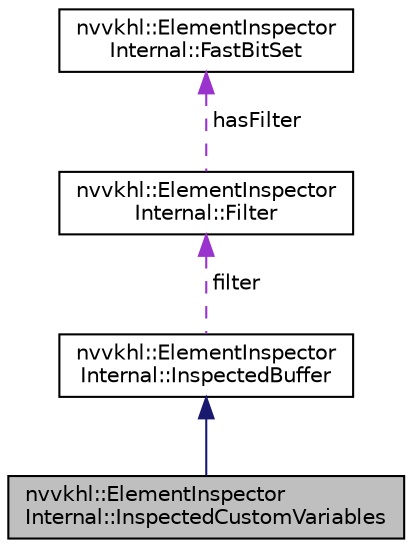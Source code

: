 digraph "nvvkhl::ElementInspectorInternal::InspectedCustomVariables"
{
 // LATEX_PDF_SIZE
  edge [fontname="Helvetica",fontsize="10",labelfontname="Helvetica",labelfontsize="10"];
  node [fontname="Helvetica",fontsize="10",shape=record];
  Node1 [label="nvvkhl::ElementInspector\lInternal::InspectedCustomVariables",height=0.2,width=0.4,color="black", fillcolor="grey75", style="filled", fontcolor="black",tooltip=" "];
  Node2 -> Node1 [dir="back",color="midnightblue",fontsize="10",style="solid",fontname="Helvetica"];
  Node2 [label="nvvkhl::ElementInspector\lInternal::InspectedBuffer",height=0.2,width=0.4,color="black", fillcolor="white", style="filled",URL="$structnvvkhl_1_1_element_inspector_internal_1_1_inspected_buffer.html",tooltip=" "];
  Node3 -> Node2 [dir="back",color="darkorchid3",fontsize="10",style="dashed",label=" filter" ,fontname="Helvetica"];
  Node3 [label="nvvkhl::ElementInspector\lInternal::Filter",height=0.2,width=0.4,color="black", fillcolor="white", style="filled",URL="$structnvvkhl_1_1_element_inspector_internal_1_1_filter.html",tooltip=" "];
  Node4 -> Node3 [dir="back",color="darkorchid3",fontsize="10",style="dashed",label=" hasFilter" ,fontname="Helvetica"];
  Node4 [label="nvvkhl::ElementInspector\lInternal::FastBitSet",height=0.2,width=0.4,color="black", fillcolor="white", style="filled",URL="$structnvvkhl_1_1_element_inspector_internal_1_1_fast_bit_set.html",tooltip=" "];
}
